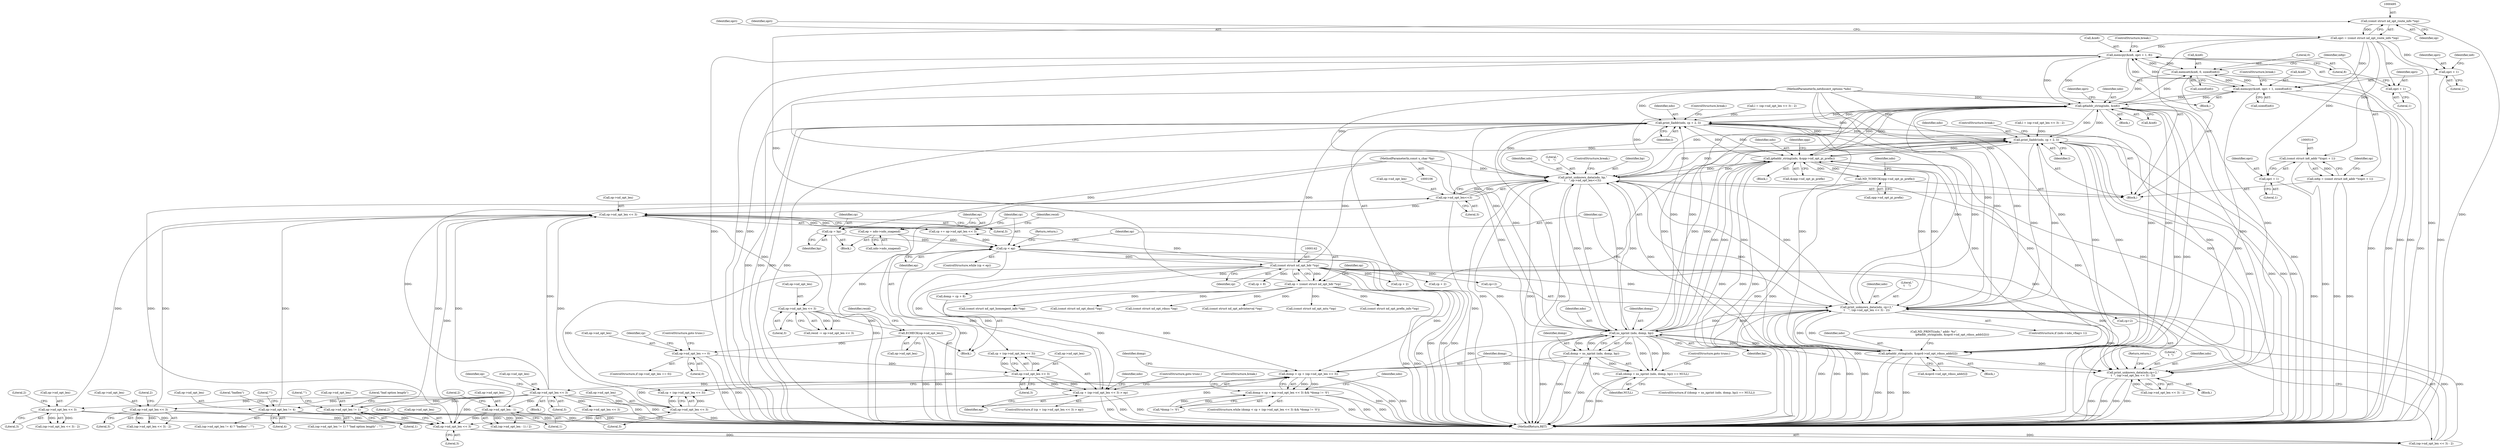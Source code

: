 digraph "0_tcpdump_d7505276842e85bfd067fa21cdb32b8a2dc3c5e4_0@pointer" {
"1000494" [label="(Call,(const struct nd_opt_route_info *)op)"];
"1000139" [label="(Call,op = (const struct nd_opt_hdr *)cp)"];
"1000141" [label="(Call,(const struct nd_opt_hdr *)cp)"];
"1000135" [label="(Call,cp < ep)"];
"1000625" [label="(Call,cp += op->nd_opt_len << 3)"];
"1000627" [label="(Call,op->nd_opt_len << 3)"];
"1000222" [label="(Call,op->nd_opt_len << 3)"];
"1000188" [label="(Call,op->nd_opt_len << 3)"];
"1000164" [label="(Call,op->nd_opt_len << 3)"];
"1000154" [label="(Call,op->nd_opt_len == 0)"];
"1000144" [label="(Call,ECHECK(op->nd_opt_len))"];
"1000634" [label="(Call,op->nd_opt_len << 3)"];
"1000205" [label="(Call,op->nd_opt_len << 3)"];
"1000300" [label="(Call,op->nd_opt_len<<3)"];
"1000263" [label="(Call,op->nd_opt_len != 4)"];
"1000328" [label="(Call,op->nd_opt_len != 1)"];
"1000345" [label="(Call,op->nd_opt_len - 1)"];
"1000418" [label="(Call,op->nd_opt_len << 3)"];
"1000619" [label="(Call,op->nd_opt_len << 3)"];
"1000126" [label="(Call,cp = bp)"];
"1000108" [label="(MethodParameterIn,const u_char *bp)"];
"1000129" [label="(Call,ep = ndo->ndo_snapend)"];
"1000161" [label="(Call,cp + (op->nd_opt_len << 3) > ep)"];
"1000492" [label="(Call,opri = (const struct nd_opt_route_info *)op)"];
"1000509" [label="(Call,(const struct in6_addr *)(opri + 1))"];
"1000507" [label="(Call,in6p = (const struct in6_addr *)(opri + 1))"];
"1000511" [label="(Call,opri + 1)"];
"1000526" [label="(Call,memcpy(&in6, opri + 1, 8))"];
"1000501" [label="(Call,memset(&in6, 0, sizeof(in6)))"];
"1000538" [label="(Call,memcpy(&in6, opri + 1, sizeof(in6)))"];
"1000555" [label="(Call,ip6addr_string(ndo, &in6))"];
"1000211" [label="(Call,print_lladdr(ndo, cp + 2, l))"];
"1000228" [label="(Call,print_lladdr(ndo, cp + 2, l))"];
"1000251" [label="(Call,ip6addr_string(ndo, &opp->nd_opt_pi_prefix))"];
"1000241" [label="(Call,ND_TCHECK(opp->nd_opt_pi_prefix))"];
"1000296" [label="(Call,print_unknown_data(ndo, bp,\"\n\t    \",op->nd_opt_len<<3))"];
"1000382" [label="(Call,ip6addr_string(ndo, &oprd->nd_opt_rdnss_addr[i]))"];
"1000436" [label="(Call,ns_nprint (ndo, domp, bp))"];
"1000433" [label="(Call,(domp = ns_nprint (ndo, domp, bp)) == NULL)"];
"1000434" [label="(Call,domp = ns_nprint (ndo, domp, bp))"];
"1000414" [label="(Call,domp < cp + (op->nd_opt_len << 3))"];
"1000413" [label="(Call,domp < cp + (op->nd_opt_len << 3) && *domp != '\0')"];
"1000591" [label="(Call,print_unknown_data(ndo,cp+2,\"\n\t  \", (op->nd_opt_len << 3) - 2))"];
"1000612" [label="(Call,print_unknown_data(ndo, cp+2,\"\n\t    \", (op->nd_opt_len << 3) - 2))"];
"1000529" [label="(Call,opri + 1)"];
"1000541" [label="(Call,opri + 1)"];
"1000227" [label="(Literal,2)"];
"1000204" [label="(Call,(op->nd_opt_len << 3) - 2)"];
"1000241" [label="(Call,ND_TCHECK(opp->nd_opt_pi_prefix))"];
"1000438" [label="(Identifier,domp)"];
"1000226" [label="(Literal,3)"];
"1000137" [label="(Identifier,ep)"];
"1000544" [label="(Call,sizeof(in6))"];
"1000507" [label="(Call,in6p = (const struct in6_addr *)(opri + 1))"];
"1000597" [label="(Call,(op->nd_opt_len << 3) - 2)"];
"1000134" [label="(ControlStructure,while (cp < ep))"];
"1000252" [label="(Identifier,ndo)"];
"1000416" [label="(Call,cp + (op->nd_opt_len << 3))"];
"1000623" [label="(Literal,3)"];
"1000492" [label="(Call,opri = (const struct nd_opt_route_info *)op)"];
"1000264" [label="(Call,op->nd_opt_len)"];
"1000187" [label="(Block,)"];
"1000250" [label="(Block,)"];
"1000129" [label="(Call,ep = ndo->ndo_snapend)"];
"1000604" [label="(Return,return;)"];
"1000442" [label="(ControlStructure,break;)"];
"1000127" [label="(Identifier,cp)"];
"1000213" [label="(Call,cp + 2)"];
"1000233" [label="(Identifier,l)"];
"1000301" [label="(Call,op->nd_opt_len)"];
"1000135" [label="(Call,cp < ep)"];
"1000432" [label="(ControlStructure,if ((domp = ns_nprint (ndo, domp, bp)) == NULL))"];
"1000332" [label="(Literal,1)"];
"1000139" [label="(Call,op = (const struct nd_opt_hdr *)cp)"];
"1000624" [label="(Literal,2)"];
"1000298" [label="(Identifier,bp)"];
"1000297" [label="(Identifier,ndo)"];
"1000268" [label="(Literal,\"badlen\")"];
"1000434" [label="(Call,domp = ns_nprint (ndo, domp, bp))"];
"1000612" [label="(Call,print_unknown_data(ndo, cp+2,\"\n\t    \", (op->nd_opt_len << 3) - 2))"];
"1000188" [label="(Call,op->nd_opt_len << 3)"];
"1000222" [label="(Call,op->nd_opt_len << 3)"];
"1000628" [label="(Call,op->nd_opt_len)"];
"1000339" [label="(Call,(const struct nd_opt_rdnss *)op)"];
"1000131" [label="(Call,ndo->ndo_snapend)"];
"1000423" [label="(Call,*domp != '\0')"];
"1000165" [label="(Call,op->nd_opt_len)"];
"1000209" [label="(Literal,3)"];
"1000560" [label="(Identifier,opri)"];
"1000173" [label="(Identifier,ndo)"];
"1000596" [label="(Literal,\"\n\t  \")"];
"1000526" [label="(Call,memcpy(&in6, opri + 1, 8))"];
"1000299" [label="(Literal,\"\n\t    \")"];
"1000496" [label="(Identifier,op)"];
"1000194" [label="(Identifier,op)"];
"1000541" [label="(Call,opri + 1)"];
"1000592" [label="(Identifier,ndo)"];
"1000329" [label="(Call,op->nd_opt_len)"];
"1000168" [label="(Literal,3)"];
"1000542" [label="(Identifier,opri)"];
"1000253" [label="(Call,&opp->nd_opt_pi_prefix)"];
"1000513" [label="(Literal,1)"];
"1000632" [label="(Call,resid -= op->nd_opt_len << 3)"];
"1000625" [label="(Call,cp += op->nd_opt_len << 3)"];
"1000212" [label="(Identifier,ndo)"];
"1000333" [label="(Literal,\"bad option length\")"];
"1000433" [label="(Call,(domp = ns_nprint (ndo, domp, bp)) == NULL)"];
"1000230" [label="(Call,cp + 2)"];
"1000159" [label="(ControlStructure,goto trunc;)"];
"1000439" [label="(Identifier,bp)"];
"1000140" [label="(Identifier,op)"];
"1000162" [label="(Call,cp + (op->nd_opt_len << 3))"];
"1000505" [label="(Call,sizeof(in6))"];
"1000418" [label="(Call,op->nd_opt_len << 3)"];
"1000327" [label="(Call,(op->nd_opt_len != 1) ? \"bad option length\" : \"\")"];
"1000138" [label="(Block,)"];
"1000217" [label="(ControlStructure,break;)"];
"1000554" [label="(Block,)"];
"1000419" [label="(Call,op->nd_opt_len)"];
"1000415" [label="(Identifier,domp)"];
"1000144" [label="(Call,ECHECK(op->nd_opt_len))"];
"1000229" [label="(Identifier,ndo)"];
"1000345" [label="(Call,op->nd_opt_len - 1)"];
"1000259" [label="(Identifier,opp)"];
"1000189" [label="(Call,op->nd_opt_len)"];
"1000555" [label="(Call,ip6addr_string(ndo, &in6))"];
"1000107" [label="(MethodParameterIn,netdissect_options *ndo)"];
"1000382" [label="(Call,ip6addr_string(ndo, &oprd->nd_opt_rdnss_addr[i]))"];
"1000384" [label="(Call,&oprd->nd_opt_rdnss_addr[i])"];
"1000446" [label="(Call,(const struct nd_opt_advinterval *)op)"];
"1000242" [label="(Call,opp->nd_opt_pi_prefix)"];
"1000437" [label="(Identifier,ndo)"];
"1000228" [label="(Call,print_lladdr(ndo, cp + 2, l))"];
"1000153" [label="(ControlStructure,if (op->nd_opt_len == 0))"];
"1000635" [label="(Call,op->nd_opt_len)"];
"1000300" [label="(Call,op->nd_opt_len<<3)"];
"1000350" [label="(Literal,2)"];
"1000530" [label="(Identifier,opri)"];
"1000412" [label="(ControlStructure,while (domp < cp + (op->nd_opt_len << 3) && *domp != '\0'))"];
"1000154" [label="(Call,op->nd_opt_len == 0)"];
"1000511" [label="(Call,opri + 1)"];
"1000543" [label="(Literal,1)"];
"1000334" [label="(Literal,\"\")"];
"1000305" [label="(ControlStructure,break;)"];
"1000216" [label="(Identifier,l)"];
"1000634" [label="(Call,op->nd_opt_len << 3)"];
"1000169" [label="(Identifier,ep)"];
"1000263" [label="(Call,op->nd_opt_len != 4)"];
"1000493" [label="(Identifier,opri)"];
"1000143" [label="(Identifier,cp)"];
"1000161" [label="(Call,cp + (op->nd_opt_len << 3) > ep)"];
"1000267" [label="(Literal,4)"];
"1000532" [label="(Literal,8)"];
"1000440" [label="(Identifier,NULL)"];
"1000409" [label="(Call,cp + 8)"];
"1000613" [label="(Identifier,ndo)"];
"1000499" [label="(Identifier,opri)"];
"1000626" [label="(Identifier,cp)"];
"1000141" [label="(Call,(const struct nd_opt_hdr *)cp)"];
"1000200" [label="(Block,)"];
"1000627" [label="(Call,op->nd_opt_len << 3)"];
"1000309" [label="(Call,(const struct nd_opt_mtu *)op)"];
"1000435" [label="(Identifier,domp)"];
"1000383" [label="(Identifier,ndo)"];
"1000155" [label="(Call,op->nd_opt_len)"];
"1000380" [label="(Block,)"];
"1000638" [label="(Literal,3)"];
"1000557" [label="(Call,&in6)"];
"1000377" [label="(Call,ND_PRINT((ndo,\" addr: %s\",\n                                          ip6addr_string(ndo, &oprd->nd_opt_rdnss_addr[i]))))"];
"1000110" [label="(Block,)"];
"1000269" [label="(Literal,\"\")"];
"1000441" [label="(ControlStructure,goto trunc;)"];
"1000211" [label="(Call,print_lladdr(ndo, cp + 2, l))"];
"1000344" [label="(Call,(op->nd_opt_len - 1) / 2)"];
"1000234" [label="(ControlStructure,break;)"];
"1000606" [label="(ControlStructure,if (ndo->ndo_vflag> 1))"];
"1000531" [label="(Literal,1)"];
"1000108" [label="(MethodParameterIn,const u_char *bp)"];
"1000126" [label="(Call,cp = bp)"];
"1000620" [label="(Call,op->nd_opt_len)"];
"1000407" [label="(Call,domp = cp + 8)"];
"1000614" [label="(Call,cp+2)"];
"1000170" [label="(ControlStructure,goto trunc;)"];
"1000146" [label="(Identifier,op)"];
"1000546" [label="(ControlStructure,break;)"];
"1000619" [label="(Call,op->nd_opt_len << 3)"];
"1000639" [label="(Return,return;)"];
"1000494" [label="(Call,(const struct nd_opt_route_info *)op)"];
"1000516" [label="(Identifier,op)"];
"1000158" [label="(Literal,0)"];
"1000346" [label="(Call,op->nd_opt_len)"];
"1000518" [label="(Block,)"];
"1000502" [label="(Call,&in6)"];
"1000349" [label="(Literal,1)"];
"1000163" [label="(Identifier,cp)"];
"1000238" [label="(Call,(const struct nd_opt_prefix_info *)op)"];
"1000538" [label="(Call,memcpy(&in6, opri + 1, sizeof(in6)))"];
"1000539" [label="(Call,&in6)"];
"1000223" [label="(Call,op->nd_opt_len)"];
"1000304" [label="(Literal,3)"];
"1000545" [label="(Identifier,in6)"];
"1000633" [label="(Identifier,resid)"];
"1000617" [label="(Literal,\"\n\t    \")"];
"1000467" [label="(Call,(const struct nd_opt_homeagent_info *)op)"];
"1000394" [label="(Call,(const struct nd_opt_dnssl *)op)"];
"1000591" [label="(Call,print_unknown_data(ndo,cp+2,\"\n\t  \", (op->nd_opt_len << 3) - 2))"];
"1000590" [label="(Block,)"];
"1000512" [label="(Identifier,opri)"];
"1000262" [label="(Call,(op->nd_opt_len != 4) ? \"badlen\" : \"\")"];
"1000414" [label="(Call,domp < cp + (op->nd_opt_len << 3))"];
"1000529" [label="(Call,opri + 1)"];
"1000192" [label="(Literal,3)"];
"1000533" [label="(ControlStructure,break;)"];
"1000598" [label="(Call,op->nd_opt_len << 3)"];
"1000128" [label="(Identifier,bp)"];
"1000150" [label="(Identifier,resid)"];
"1000436" [label="(Call,ns_nprint (ndo, domp, bp))"];
"1000210" [label="(Literal,2)"];
"1000509" [label="(Call,(const struct in6_addr *)(opri + 1))"];
"1000296" [label="(Call,print_unknown_data(ndo, bp,\"\n\t    \",op->nd_opt_len<<3))"];
"1000648" [label="(MethodReturn,RET)"];
"1000247" [label="(Identifier,ndo)"];
"1000164" [label="(Call,op->nd_opt_len << 3)"];
"1000508" [label="(Identifier,in6p)"];
"1000251" [label="(Call,ip6addr_string(ndo, &opp->nd_opt_pi_prefix))"];
"1000219" [label="(Call,l = (op->nd_opt_len << 3) - 2)"];
"1000145" [label="(Call,op->nd_opt_len)"];
"1000618" [label="(Call,(op->nd_opt_len << 3) - 2)"];
"1000130" [label="(Identifier,ep)"];
"1000205" [label="(Call,op->nd_opt_len << 3)"];
"1000501" [label="(Call,memset(&in6, 0, sizeof(in6)))"];
"1000328" [label="(Call,op->nd_opt_len != 1)"];
"1000593" [label="(Call,cp+2)"];
"1000413" [label="(Call,domp < cp + (op->nd_opt_len << 3) && *domp != '\0')"];
"1000221" [label="(Call,(op->nd_opt_len << 3) - 2)"];
"1000425" [label="(Identifier,domp)"];
"1000206" [label="(Call,op->nd_opt_len)"];
"1000556" [label="(Identifier,ndo)"];
"1000430" [label="(Identifier,ndo)"];
"1000631" [label="(Literal,3)"];
"1000504" [label="(Literal,0)"];
"1000422" [label="(Literal,3)"];
"1000160" [label="(ControlStructure,if (cp + (op->nd_opt_len << 3) > ep))"];
"1000202" [label="(Call,l = (op->nd_opt_len << 3) - 2)"];
"1000527" [label="(Call,&in6)"];
"1000136" [label="(Identifier,cp)"];
"1000494" -> "1000492"  [label="AST: "];
"1000494" -> "1000496"  [label="CFG: "];
"1000495" -> "1000494"  [label="AST: "];
"1000496" -> "1000494"  [label="AST: "];
"1000492" -> "1000494"  [label="CFG: "];
"1000494" -> "1000648"  [label="DDG: "];
"1000494" -> "1000492"  [label="DDG: "];
"1000139" -> "1000494"  [label="DDG: "];
"1000139" -> "1000138"  [label="AST: "];
"1000139" -> "1000141"  [label="CFG: "];
"1000140" -> "1000139"  [label="AST: "];
"1000141" -> "1000139"  [label="AST: "];
"1000146" -> "1000139"  [label="CFG: "];
"1000139" -> "1000648"  [label="DDG: "];
"1000139" -> "1000648"  [label="DDG: "];
"1000141" -> "1000139"  [label="DDG: "];
"1000139" -> "1000238"  [label="DDG: "];
"1000139" -> "1000309"  [label="DDG: "];
"1000139" -> "1000339"  [label="DDG: "];
"1000139" -> "1000394"  [label="DDG: "];
"1000139" -> "1000446"  [label="DDG: "];
"1000139" -> "1000467"  [label="DDG: "];
"1000141" -> "1000143"  [label="CFG: "];
"1000142" -> "1000141"  [label="AST: "];
"1000143" -> "1000141"  [label="AST: "];
"1000141" -> "1000648"  [label="DDG: "];
"1000135" -> "1000141"  [label="DDG: "];
"1000141" -> "1000161"  [label="DDG: "];
"1000141" -> "1000162"  [label="DDG: "];
"1000141" -> "1000211"  [label="DDG: "];
"1000141" -> "1000213"  [label="DDG: "];
"1000141" -> "1000228"  [label="DDG: "];
"1000141" -> "1000230"  [label="DDG: "];
"1000141" -> "1000407"  [label="DDG: "];
"1000141" -> "1000409"  [label="DDG: "];
"1000141" -> "1000414"  [label="DDG: "];
"1000141" -> "1000416"  [label="DDG: "];
"1000141" -> "1000591"  [label="DDG: "];
"1000141" -> "1000593"  [label="DDG: "];
"1000141" -> "1000612"  [label="DDG: "];
"1000141" -> "1000614"  [label="DDG: "];
"1000141" -> "1000625"  [label="DDG: "];
"1000135" -> "1000134"  [label="AST: "];
"1000135" -> "1000137"  [label="CFG: "];
"1000136" -> "1000135"  [label="AST: "];
"1000137" -> "1000135"  [label="AST: "];
"1000140" -> "1000135"  [label="CFG: "];
"1000639" -> "1000135"  [label="CFG: "];
"1000135" -> "1000648"  [label="DDG: "];
"1000135" -> "1000648"  [label="DDG: "];
"1000135" -> "1000648"  [label="DDG: "];
"1000625" -> "1000135"  [label="DDG: "];
"1000126" -> "1000135"  [label="DDG: "];
"1000129" -> "1000135"  [label="DDG: "];
"1000161" -> "1000135"  [label="DDG: "];
"1000135" -> "1000161"  [label="DDG: "];
"1000625" -> "1000138"  [label="AST: "];
"1000625" -> "1000627"  [label="CFG: "];
"1000626" -> "1000625"  [label="AST: "];
"1000627" -> "1000625"  [label="AST: "];
"1000633" -> "1000625"  [label="CFG: "];
"1000627" -> "1000625"  [label="DDG: "];
"1000627" -> "1000625"  [label="DDG: "];
"1000627" -> "1000631"  [label="CFG: "];
"1000628" -> "1000627"  [label="AST: "];
"1000631" -> "1000627"  [label="AST: "];
"1000222" -> "1000627"  [label="DDG: "];
"1000188" -> "1000627"  [label="DDG: "];
"1000205" -> "1000627"  [label="DDG: "];
"1000300" -> "1000627"  [label="DDG: "];
"1000263" -> "1000627"  [label="DDG: "];
"1000328" -> "1000627"  [label="DDG: "];
"1000345" -> "1000627"  [label="DDG: "];
"1000418" -> "1000627"  [label="DDG: "];
"1000619" -> "1000627"  [label="DDG: "];
"1000627" -> "1000634"  [label="DDG: "];
"1000222" -> "1000221"  [label="AST: "];
"1000222" -> "1000226"  [label="CFG: "];
"1000223" -> "1000222"  [label="AST: "];
"1000226" -> "1000222"  [label="AST: "];
"1000227" -> "1000222"  [label="CFG: "];
"1000222" -> "1000648"  [label="DDG: "];
"1000222" -> "1000221"  [label="DDG: "];
"1000222" -> "1000221"  [label="DDG: "];
"1000188" -> "1000222"  [label="DDG: "];
"1000222" -> "1000619"  [label="DDG: "];
"1000188" -> "1000187"  [label="AST: "];
"1000188" -> "1000192"  [label="CFG: "];
"1000189" -> "1000188"  [label="AST: "];
"1000192" -> "1000188"  [label="AST: "];
"1000194" -> "1000188"  [label="CFG: "];
"1000188" -> "1000648"  [label="DDG: "];
"1000188" -> "1000648"  [label="DDG: "];
"1000164" -> "1000188"  [label="DDG: "];
"1000188" -> "1000205"  [label="DDG: "];
"1000188" -> "1000263"  [label="DDG: "];
"1000188" -> "1000300"  [label="DDG: "];
"1000188" -> "1000328"  [label="DDG: "];
"1000188" -> "1000345"  [label="DDG: "];
"1000188" -> "1000418"  [label="DDG: "];
"1000188" -> "1000598"  [label="DDG: "];
"1000188" -> "1000619"  [label="DDG: "];
"1000164" -> "1000162"  [label="AST: "];
"1000164" -> "1000168"  [label="CFG: "];
"1000165" -> "1000164"  [label="AST: "];
"1000168" -> "1000164"  [label="AST: "];
"1000162" -> "1000164"  [label="CFG: "];
"1000164" -> "1000648"  [label="DDG: "];
"1000164" -> "1000161"  [label="DDG: "];
"1000164" -> "1000161"  [label="DDG: "];
"1000164" -> "1000162"  [label="DDG: "];
"1000164" -> "1000162"  [label="DDG: "];
"1000154" -> "1000164"  [label="DDG: "];
"1000154" -> "1000153"  [label="AST: "];
"1000154" -> "1000158"  [label="CFG: "];
"1000155" -> "1000154"  [label="AST: "];
"1000158" -> "1000154"  [label="AST: "];
"1000159" -> "1000154"  [label="CFG: "];
"1000163" -> "1000154"  [label="CFG: "];
"1000154" -> "1000648"  [label="DDG: "];
"1000154" -> "1000648"  [label="DDG: "];
"1000144" -> "1000154"  [label="DDG: "];
"1000144" -> "1000138"  [label="AST: "];
"1000144" -> "1000145"  [label="CFG: "];
"1000145" -> "1000144"  [label="AST: "];
"1000150" -> "1000144"  [label="CFG: "];
"1000144" -> "1000648"  [label="DDG: "];
"1000144" -> "1000648"  [label="DDG: "];
"1000634" -> "1000144"  [label="DDG: "];
"1000634" -> "1000632"  [label="AST: "];
"1000634" -> "1000638"  [label="CFG: "];
"1000635" -> "1000634"  [label="AST: "];
"1000638" -> "1000634"  [label="AST: "];
"1000632" -> "1000634"  [label="CFG: "];
"1000634" -> "1000648"  [label="DDG: "];
"1000634" -> "1000632"  [label="DDG: "];
"1000634" -> "1000632"  [label="DDG: "];
"1000205" -> "1000204"  [label="AST: "];
"1000205" -> "1000209"  [label="CFG: "];
"1000206" -> "1000205"  [label="AST: "];
"1000209" -> "1000205"  [label="AST: "];
"1000210" -> "1000205"  [label="CFG: "];
"1000205" -> "1000648"  [label="DDG: "];
"1000205" -> "1000204"  [label="DDG: "];
"1000205" -> "1000204"  [label="DDG: "];
"1000205" -> "1000619"  [label="DDG: "];
"1000300" -> "1000296"  [label="AST: "];
"1000300" -> "1000304"  [label="CFG: "];
"1000301" -> "1000300"  [label="AST: "];
"1000304" -> "1000300"  [label="AST: "];
"1000296" -> "1000300"  [label="CFG: "];
"1000300" -> "1000648"  [label="DDG: "];
"1000300" -> "1000296"  [label="DDG: "];
"1000300" -> "1000296"  [label="DDG: "];
"1000300" -> "1000619"  [label="DDG: "];
"1000263" -> "1000262"  [label="AST: "];
"1000263" -> "1000267"  [label="CFG: "];
"1000264" -> "1000263"  [label="AST: "];
"1000267" -> "1000263"  [label="AST: "];
"1000268" -> "1000263"  [label="CFG: "];
"1000269" -> "1000263"  [label="CFG: "];
"1000263" -> "1000648"  [label="DDG: "];
"1000263" -> "1000619"  [label="DDG: "];
"1000328" -> "1000327"  [label="AST: "];
"1000328" -> "1000332"  [label="CFG: "];
"1000329" -> "1000328"  [label="AST: "];
"1000332" -> "1000328"  [label="AST: "];
"1000333" -> "1000328"  [label="CFG: "];
"1000334" -> "1000328"  [label="CFG: "];
"1000328" -> "1000648"  [label="DDG: "];
"1000328" -> "1000619"  [label="DDG: "];
"1000345" -> "1000344"  [label="AST: "];
"1000345" -> "1000349"  [label="CFG: "];
"1000346" -> "1000345"  [label="AST: "];
"1000349" -> "1000345"  [label="AST: "];
"1000350" -> "1000345"  [label="CFG: "];
"1000345" -> "1000648"  [label="DDG: "];
"1000345" -> "1000344"  [label="DDG: "];
"1000345" -> "1000344"  [label="DDG: "];
"1000345" -> "1000619"  [label="DDG: "];
"1000418" -> "1000416"  [label="AST: "];
"1000418" -> "1000422"  [label="CFG: "];
"1000419" -> "1000418"  [label="AST: "];
"1000422" -> "1000418"  [label="AST: "];
"1000416" -> "1000418"  [label="CFG: "];
"1000418" -> "1000648"  [label="DDG: "];
"1000418" -> "1000414"  [label="DDG: "];
"1000418" -> "1000414"  [label="DDG: "];
"1000418" -> "1000416"  [label="DDG: "];
"1000418" -> "1000416"  [label="DDG: "];
"1000418" -> "1000619"  [label="DDG: "];
"1000619" -> "1000618"  [label="AST: "];
"1000619" -> "1000623"  [label="CFG: "];
"1000620" -> "1000619"  [label="AST: "];
"1000623" -> "1000619"  [label="AST: "];
"1000624" -> "1000619"  [label="CFG: "];
"1000619" -> "1000618"  [label="DDG: "];
"1000619" -> "1000618"  [label="DDG: "];
"1000126" -> "1000110"  [label="AST: "];
"1000126" -> "1000128"  [label="CFG: "];
"1000127" -> "1000126"  [label="AST: "];
"1000128" -> "1000126"  [label="AST: "];
"1000130" -> "1000126"  [label="CFG: "];
"1000126" -> "1000648"  [label="DDG: "];
"1000108" -> "1000126"  [label="DDG: "];
"1000108" -> "1000106"  [label="AST: "];
"1000108" -> "1000648"  [label="DDG: "];
"1000108" -> "1000296"  [label="DDG: "];
"1000108" -> "1000436"  [label="DDG: "];
"1000129" -> "1000110"  [label="AST: "];
"1000129" -> "1000131"  [label="CFG: "];
"1000130" -> "1000129"  [label="AST: "];
"1000131" -> "1000129"  [label="AST: "];
"1000136" -> "1000129"  [label="CFG: "];
"1000129" -> "1000648"  [label="DDG: "];
"1000161" -> "1000160"  [label="AST: "];
"1000161" -> "1000169"  [label="CFG: "];
"1000162" -> "1000161"  [label="AST: "];
"1000169" -> "1000161"  [label="AST: "];
"1000170" -> "1000161"  [label="CFG: "];
"1000173" -> "1000161"  [label="CFG: "];
"1000161" -> "1000648"  [label="DDG: "];
"1000161" -> "1000648"  [label="DDG: "];
"1000161" -> "1000648"  [label="DDG: "];
"1000492" -> "1000200"  [label="AST: "];
"1000493" -> "1000492"  [label="AST: "];
"1000499" -> "1000492"  [label="CFG: "];
"1000492" -> "1000648"  [label="DDG: "];
"1000492" -> "1000509"  [label="DDG: "];
"1000492" -> "1000511"  [label="DDG: "];
"1000492" -> "1000526"  [label="DDG: "];
"1000492" -> "1000529"  [label="DDG: "];
"1000492" -> "1000538"  [label="DDG: "];
"1000492" -> "1000541"  [label="DDG: "];
"1000509" -> "1000507"  [label="AST: "];
"1000509" -> "1000511"  [label="CFG: "];
"1000510" -> "1000509"  [label="AST: "];
"1000511" -> "1000509"  [label="AST: "];
"1000507" -> "1000509"  [label="CFG: "];
"1000509" -> "1000648"  [label="DDG: "];
"1000509" -> "1000507"  [label="DDG: "];
"1000507" -> "1000200"  [label="AST: "];
"1000508" -> "1000507"  [label="AST: "];
"1000516" -> "1000507"  [label="CFG: "];
"1000507" -> "1000648"  [label="DDG: "];
"1000507" -> "1000648"  [label="DDG: "];
"1000511" -> "1000513"  [label="CFG: "];
"1000512" -> "1000511"  [label="AST: "];
"1000513" -> "1000511"  [label="AST: "];
"1000511" -> "1000648"  [label="DDG: "];
"1000526" -> "1000518"  [label="AST: "];
"1000526" -> "1000532"  [label="CFG: "];
"1000527" -> "1000526"  [label="AST: "];
"1000529" -> "1000526"  [label="AST: "];
"1000532" -> "1000526"  [label="AST: "];
"1000533" -> "1000526"  [label="CFG: "];
"1000526" -> "1000648"  [label="DDG: "];
"1000526" -> "1000648"  [label="DDG: "];
"1000526" -> "1000648"  [label="DDG: "];
"1000526" -> "1000501"  [label="DDG: "];
"1000555" -> "1000526"  [label="DDG: "];
"1000501" -> "1000526"  [label="DDG: "];
"1000538" -> "1000526"  [label="DDG: "];
"1000526" -> "1000538"  [label="DDG: "];
"1000526" -> "1000555"  [label="DDG: "];
"1000501" -> "1000200"  [label="AST: "];
"1000501" -> "1000505"  [label="CFG: "];
"1000502" -> "1000501"  [label="AST: "];
"1000504" -> "1000501"  [label="AST: "];
"1000505" -> "1000501"  [label="AST: "];
"1000508" -> "1000501"  [label="CFG: "];
"1000501" -> "1000648"  [label="DDG: "];
"1000501" -> "1000648"  [label="DDG: "];
"1000555" -> "1000501"  [label="DDG: "];
"1000538" -> "1000501"  [label="DDG: "];
"1000501" -> "1000538"  [label="DDG: "];
"1000501" -> "1000555"  [label="DDG: "];
"1000538" -> "1000518"  [label="AST: "];
"1000538" -> "1000544"  [label="CFG: "];
"1000539" -> "1000538"  [label="AST: "];
"1000541" -> "1000538"  [label="AST: "];
"1000544" -> "1000538"  [label="AST: "];
"1000546" -> "1000538"  [label="CFG: "];
"1000538" -> "1000648"  [label="DDG: "];
"1000538" -> "1000648"  [label="DDG: "];
"1000538" -> "1000648"  [label="DDG: "];
"1000555" -> "1000538"  [label="DDG: "];
"1000538" -> "1000555"  [label="DDG: "];
"1000555" -> "1000554"  [label="AST: "];
"1000555" -> "1000557"  [label="CFG: "];
"1000556" -> "1000555"  [label="AST: "];
"1000557" -> "1000555"  [label="AST: "];
"1000560" -> "1000555"  [label="CFG: "];
"1000555" -> "1000648"  [label="DDG: "];
"1000555" -> "1000648"  [label="DDG: "];
"1000555" -> "1000648"  [label="DDG: "];
"1000555" -> "1000211"  [label="DDG: "];
"1000555" -> "1000228"  [label="DDG: "];
"1000555" -> "1000251"  [label="DDG: "];
"1000555" -> "1000296"  [label="DDG: "];
"1000555" -> "1000382"  [label="DDG: "];
"1000555" -> "1000436"  [label="DDG: "];
"1000382" -> "1000555"  [label="DDG: "];
"1000436" -> "1000555"  [label="DDG: "];
"1000612" -> "1000555"  [label="DDG: "];
"1000228" -> "1000555"  [label="DDG: "];
"1000251" -> "1000555"  [label="DDG: "];
"1000211" -> "1000555"  [label="DDG: "];
"1000296" -> "1000555"  [label="DDG: "];
"1000107" -> "1000555"  [label="DDG: "];
"1000555" -> "1000591"  [label="DDG: "];
"1000555" -> "1000612"  [label="DDG: "];
"1000211" -> "1000200"  [label="AST: "];
"1000211" -> "1000216"  [label="CFG: "];
"1000212" -> "1000211"  [label="AST: "];
"1000213" -> "1000211"  [label="AST: "];
"1000216" -> "1000211"  [label="AST: "];
"1000217" -> "1000211"  [label="CFG: "];
"1000211" -> "1000648"  [label="DDG: "];
"1000211" -> "1000648"  [label="DDG: "];
"1000211" -> "1000648"  [label="DDG: "];
"1000211" -> "1000648"  [label="DDG: "];
"1000382" -> "1000211"  [label="DDG: "];
"1000436" -> "1000211"  [label="DDG: "];
"1000612" -> "1000211"  [label="DDG: "];
"1000228" -> "1000211"  [label="DDG: "];
"1000251" -> "1000211"  [label="DDG: "];
"1000296" -> "1000211"  [label="DDG: "];
"1000107" -> "1000211"  [label="DDG: "];
"1000202" -> "1000211"  [label="DDG: "];
"1000211" -> "1000228"  [label="DDG: "];
"1000211" -> "1000251"  [label="DDG: "];
"1000211" -> "1000296"  [label="DDG: "];
"1000211" -> "1000382"  [label="DDG: "];
"1000211" -> "1000436"  [label="DDG: "];
"1000211" -> "1000591"  [label="DDG: "];
"1000211" -> "1000612"  [label="DDG: "];
"1000228" -> "1000200"  [label="AST: "];
"1000228" -> "1000233"  [label="CFG: "];
"1000229" -> "1000228"  [label="AST: "];
"1000230" -> "1000228"  [label="AST: "];
"1000233" -> "1000228"  [label="AST: "];
"1000234" -> "1000228"  [label="CFG: "];
"1000228" -> "1000648"  [label="DDG: "];
"1000228" -> "1000648"  [label="DDG: "];
"1000228" -> "1000648"  [label="DDG: "];
"1000228" -> "1000648"  [label="DDG: "];
"1000382" -> "1000228"  [label="DDG: "];
"1000436" -> "1000228"  [label="DDG: "];
"1000612" -> "1000228"  [label="DDG: "];
"1000251" -> "1000228"  [label="DDG: "];
"1000296" -> "1000228"  [label="DDG: "];
"1000107" -> "1000228"  [label="DDG: "];
"1000219" -> "1000228"  [label="DDG: "];
"1000228" -> "1000251"  [label="DDG: "];
"1000228" -> "1000296"  [label="DDG: "];
"1000228" -> "1000382"  [label="DDG: "];
"1000228" -> "1000436"  [label="DDG: "];
"1000228" -> "1000591"  [label="DDG: "];
"1000228" -> "1000612"  [label="DDG: "];
"1000251" -> "1000250"  [label="AST: "];
"1000251" -> "1000253"  [label="CFG: "];
"1000252" -> "1000251"  [label="AST: "];
"1000253" -> "1000251"  [label="AST: "];
"1000259" -> "1000251"  [label="CFG: "];
"1000251" -> "1000648"  [label="DDG: "];
"1000251" -> "1000648"  [label="DDG: "];
"1000251" -> "1000648"  [label="DDG: "];
"1000251" -> "1000241"  [label="DDG: "];
"1000382" -> "1000251"  [label="DDG: "];
"1000436" -> "1000251"  [label="DDG: "];
"1000612" -> "1000251"  [label="DDG: "];
"1000296" -> "1000251"  [label="DDG: "];
"1000107" -> "1000251"  [label="DDG: "];
"1000241" -> "1000251"  [label="DDG: "];
"1000251" -> "1000296"  [label="DDG: "];
"1000251" -> "1000382"  [label="DDG: "];
"1000251" -> "1000436"  [label="DDG: "];
"1000251" -> "1000591"  [label="DDG: "];
"1000251" -> "1000612"  [label="DDG: "];
"1000241" -> "1000200"  [label="AST: "];
"1000241" -> "1000242"  [label="CFG: "];
"1000242" -> "1000241"  [label="AST: "];
"1000247" -> "1000241"  [label="CFG: "];
"1000241" -> "1000648"  [label="DDG: "];
"1000241" -> "1000648"  [label="DDG: "];
"1000296" -> "1000200"  [label="AST: "];
"1000297" -> "1000296"  [label="AST: "];
"1000298" -> "1000296"  [label="AST: "];
"1000299" -> "1000296"  [label="AST: "];
"1000305" -> "1000296"  [label="CFG: "];
"1000296" -> "1000648"  [label="DDG: "];
"1000296" -> "1000648"  [label="DDG: "];
"1000296" -> "1000648"  [label="DDG: "];
"1000296" -> "1000648"  [label="DDG: "];
"1000382" -> "1000296"  [label="DDG: "];
"1000436" -> "1000296"  [label="DDG: "];
"1000436" -> "1000296"  [label="DDG: "];
"1000612" -> "1000296"  [label="DDG: "];
"1000107" -> "1000296"  [label="DDG: "];
"1000296" -> "1000382"  [label="DDG: "];
"1000296" -> "1000436"  [label="DDG: "];
"1000296" -> "1000436"  [label="DDG: "];
"1000296" -> "1000591"  [label="DDG: "];
"1000296" -> "1000612"  [label="DDG: "];
"1000382" -> "1000380"  [label="AST: "];
"1000382" -> "1000384"  [label="CFG: "];
"1000383" -> "1000382"  [label="AST: "];
"1000384" -> "1000382"  [label="AST: "];
"1000377" -> "1000382"  [label="CFG: "];
"1000382" -> "1000648"  [label="DDG: "];
"1000382" -> "1000648"  [label="DDG: "];
"1000382" -> "1000648"  [label="DDG: "];
"1000436" -> "1000382"  [label="DDG: "];
"1000612" -> "1000382"  [label="DDG: "];
"1000107" -> "1000382"  [label="DDG: "];
"1000382" -> "1000436"  [label="DDG: "];
"1000382" -> "1000591"  [label="DDG: "];
"1000382" -> "1000612"  [label="DDG: "];
"1000436" -> "1000434"  [label="AST: "];
"1000436" -> "1000439"  [label="CFG: "];
"1000437" -> "1000436"  [label="AST: "];
"1000438" -> "1000436"  [label="AST: "];
"1000439" -> "1000436"  [label="AST: "];
"1000434" -> "1000436"  [label="CFG: "];
"1000436" -> "1000648"  [label="DDG: "];
"1000436" -> "1000648"  [label="DDG: "];
"1000436" -> "1000433"  [label="DDG: "];
"1000436" -> "1000433"  [label="DDG: "];
"1000436" -> "1000433"  [label="DDG: "];
"1000436" -> "1000434"  [label="DDG: "];
"1000436" -> "1000434"  [label="DDG: "];
"1000436" -> "1000434"  [label="DDG: "];
"1000612" -> "1000436"  [label="DDG: "];
"1000107" -> "1000436"  [label="DDG: "];
"1000414" -> "1000436"  [label="DDG: "];
"1000436" -> "1000591"  [label="DDG: "];
"1000436" -> "1000612"  [label="DDG: "];
"1000433" -> "1000432"  [label="AST: "];
"1000433" -> "1000440"  [label="CFG: "];
"1000434" -> "1000433"  [label="AST: "];
"1000440" -> "1000433"  [label="AST: "];
"1000415" -> "1000433"  [label="CFG: "];
"1000441" -> "1000433"  [label="CFG: "];
"1000433" -> "1000648"  [label="DDG: "];
"1000433" -> "1000648"  [label="DDG: "];
"1000434" -> "1000433"  [label="DDG: "];
"1000435" -> "1000434"  [label="AST: "];
"1000440" -> "1000434"  [label="CFG: "];
"1000434" -> "1000648"  [label="DDG: "];
"1000434" -> "1000648"  [label="DDG: "];
"1000434" -> "1000414"  [label="DDG: "];
"1000414" -> "1000413"  [label="AST: "];
"1000414" -> "1000416"  [label="CFG: "];
"1000415" -> "1000414"  [label="AST: "];
"1000416" -> "1000414"  [label="AST: "];
"1000425" -> "1000414"  [label="CFG: "];
"1000413" -> "1000414"  [label="CFG: "];
"1000414" -> "1000648"  [label="DDG: "];
"1000414" -> "1000648"  [label="DDG: "];
"1000414" -> "1000413"  [label="DDG: "];
"1000414" -> "1000413"  [label="DDG: "];
"1000407" -> "1000414"  [label="DDG: "];
"1000413" -> "1000412"  [label="AST: "];
"1000413" -> "1000423"  [label="CFG: "];
"1000423" -> "1000413"  [label="AST: "];
"1000430" -> "1000413"  [label="CFG: "];
"1000442" -> "1000413"  [label="CFG: "];
"1000413" -> "1000648"  [label="DDG: "];
"1000413" -> "1000648"  [label="DDG: "];
"1000413" -> "1000648"  [label="DDG: "];
"1000423" -> "1000413"  [label="DDG: "];
"1000423" -> "1000413"  [label="DDG: "];
"1000591" -> "1000590"  [label="AST: "];
"1000591" -> "1000597"  [label="CFG: "];
"1000592" -> "1000591"  [label="AST: "];
"1000593" -> "1000591"  [label="AST: "];
"1000596" -> "1000591"  [label="AST: "];
"1000597" -> "1000591"  [label="AST: "];
"1000604" -> "1000591"  [label="CFG: "];
"1000591" -> "1000648"  [label="DDG: "];
"1000591" -> "1000648"  [label="DDG: "];
"1000591" -> "1000648"  [label="DDG: "];
"1000591" -> "1000648"  [label="DDG: "];
"1000612" -> "1000591"  [label="DDG: "];
"1000107" -> "1000591"  [label="DDG: "];
"1000597" -> "1000591"  [label="DDG: "];
"1000597" -> "1000591"  [label="DDG: "];
"1000612" -> "1000606"  [label="AST: "];
"1000612" -> "1000618"  [label="CFG: "];
"1000613" -> "1000612"  [label="AST: "];
"1000614" -> "1000612"  [label="AST: "];
"1000617" -> "1000612"  [label="AST: "];
"1000618" -> "1000612"  [label="AST: "];
"1000626" -> "1000612"  [label="CFG: "];
"1000612" -> "1000648"  [label="DDG: "];
"1000612" -> "1000648"  [label="DDG: "];
"1000612" -> "1000648"  [label="DDG: "];
"1000612" -> "1000648"  [label="DDG: "];
"1000107" -> "1000612"  [label="DDG: "];
"1000618" -> "1000612"  [label="DDG: "];
"1000618" -> "1000612"  [label="DDG: "];
"1000529" -> "1000531"  [label="CFG: "];
"1000530" -> "1000529"  [label="AST: "];
"1000531" -> "1000529"  [label="AST: "];
"1000532" -> "1000529"  [label="CFG: "];
"1000529" -> "1000648"  [label="DDG: "];
"1000541" -> "1000543"  [label="CFG: "];
"1000542" -> "1000541"  [label="AST: "];
"1000543" -> "1000541"  [label="AST: "];
"1000545" -> "1000541"  [label="CFG: "];
"1000541" -> "1000648"  [label="DDG: "];
}
